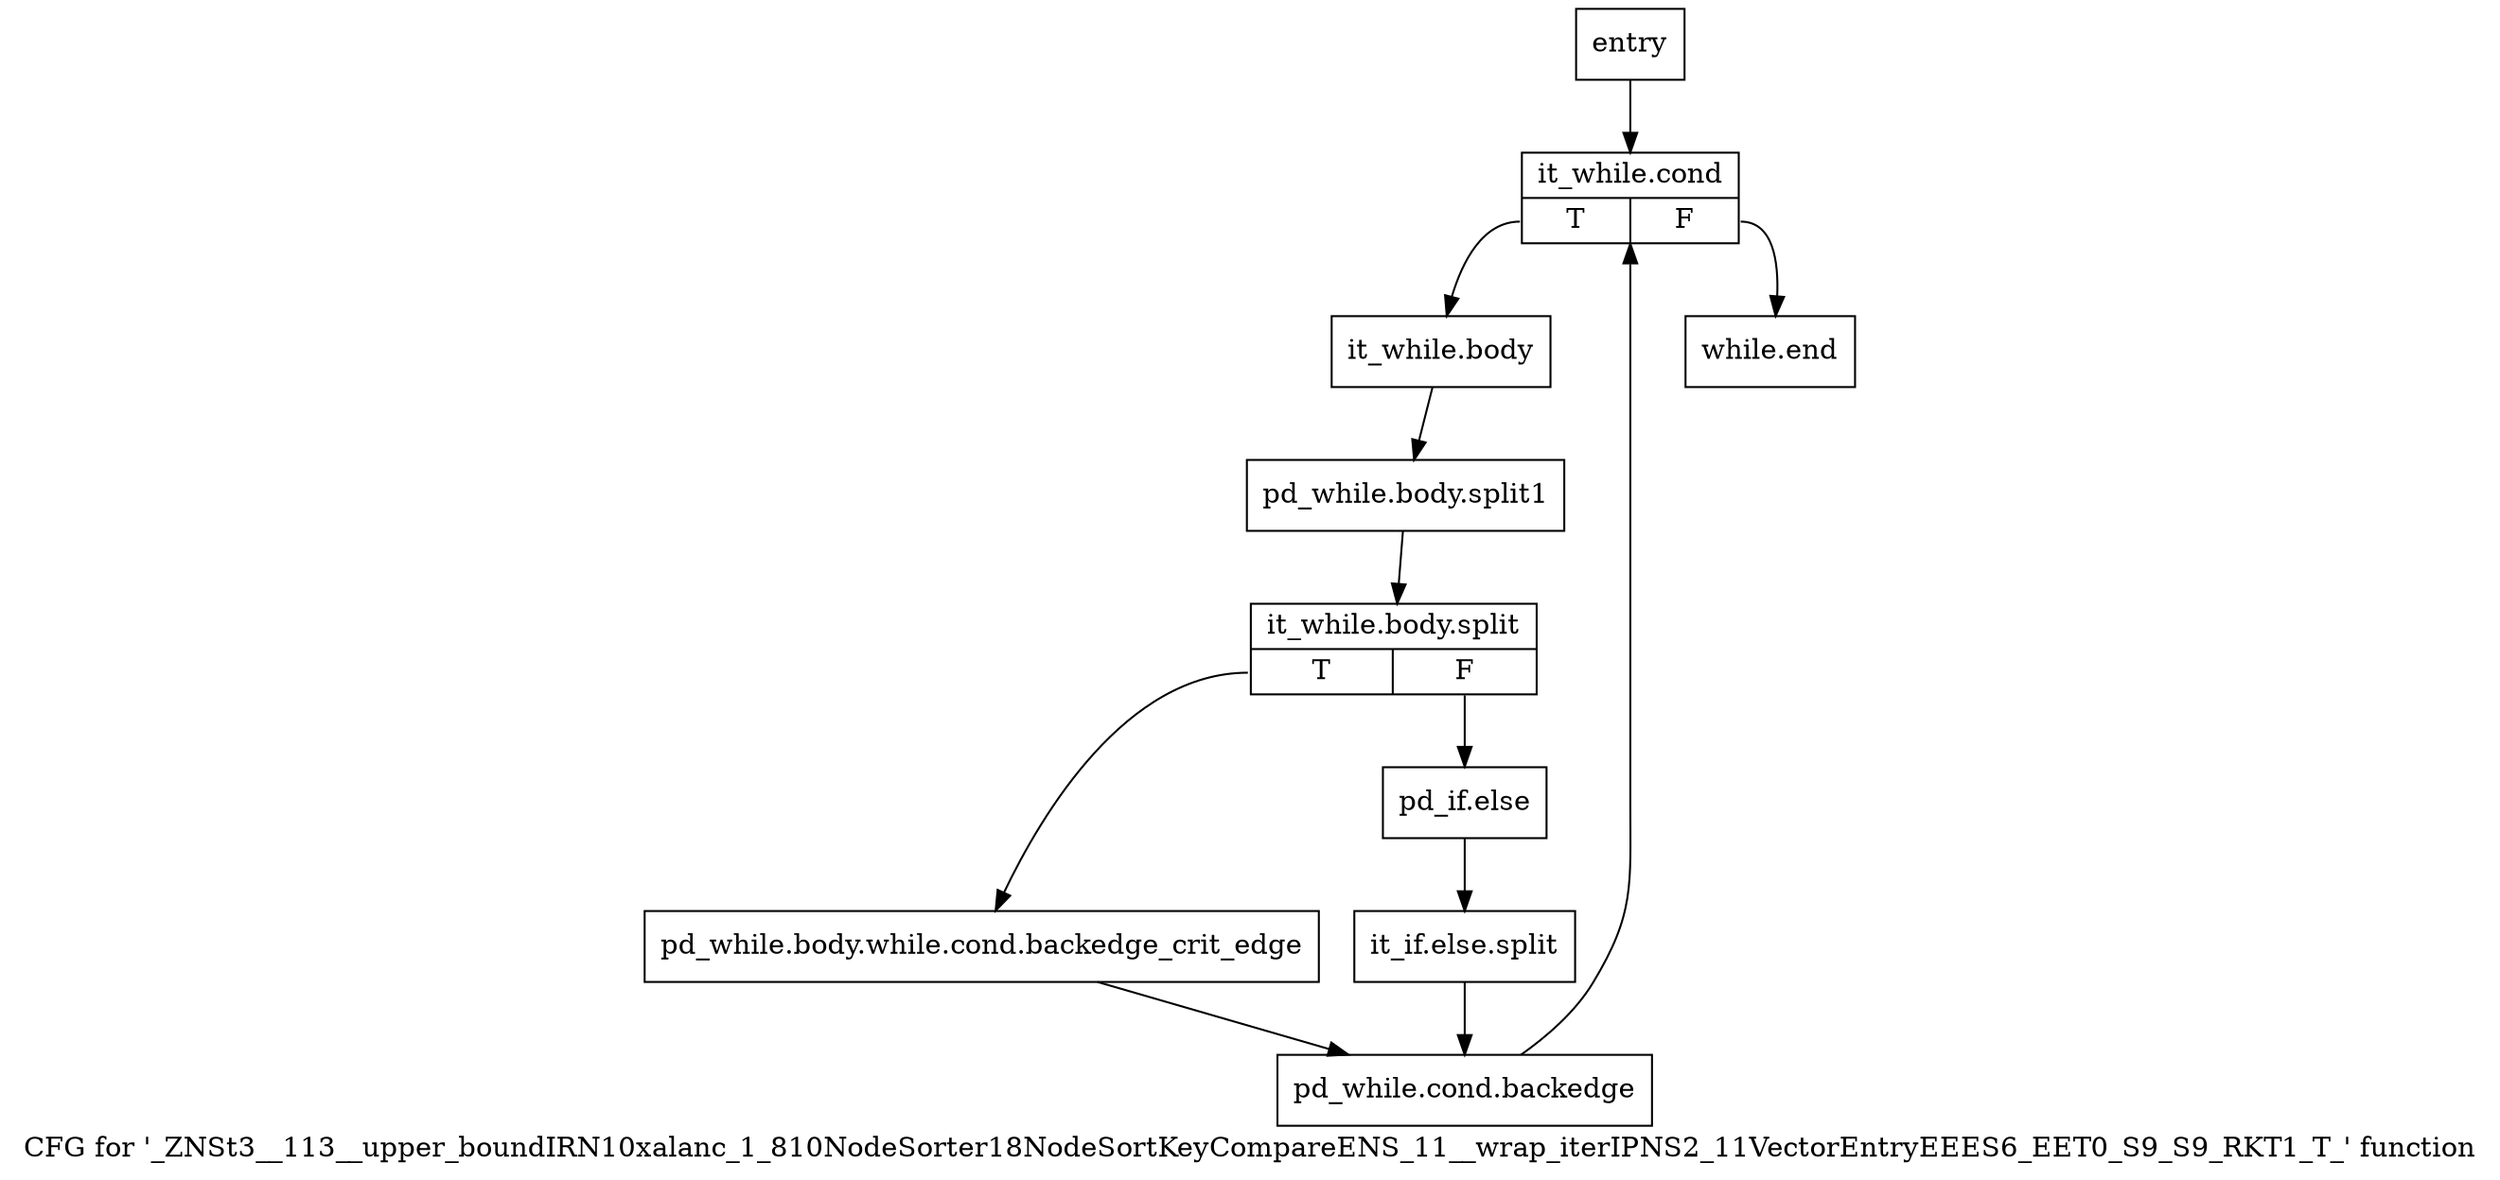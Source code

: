 digraph "CFG for '_ZNSt3__113__upper_boundIRN10xalanc_1_810NodeSorter18NodeSortKeyCompareENS_11__wrap_iterIPNS2_11VectorEntryEEES6_EET0_S9_S9_RKT1_T_' function" {
	label="CFG for '_ZNSt3__113__upper_boundIRN10xalanc_1_810NodeSorter18NodeSortKeyCompareENS_11__wrap_iterIPNS2_11VectorEntryEEES6_EET0_S9_S9_RKT1_T_' function";

	Node0x76f6600 [shape=record,label="{entry}"];
	Node0x76f6600 -> Node0x76f6650;
	Node0x76f6650 [shape=record,label="{it_while.cond|{<s0>T|<s1>F}}"];
	Node0x76f6650:s0 -> Node0x76f66a0;
	Node0x76f6650:s1 -> Node0x76f67e0;
	Node0x76f66a0 [shape=record,label="{it_while.body}"];
	Node0x76f66a0 -> Node0xc184c50;
	Node0xc184c50 [shape=record,label="{pd_while.body.split1}"];
	Node0xc184c50 -> Node0xc184f70;
	Node0xc184f70 [shape=record,label="{it_while.body.split|{<s0>T|<s1>F}}"];
	Node0xc184f70:s0 -> Node0x76f66f0;
	Node0xc184f70:s1 -> Node0x76f6790;
	Node0x76f66f0 [shape=record,label="{pd_while.body.while.cond.backedge_crit_edge}"];
	Node0x76f66f0 -> Node0x76f6740;
	Node0x76f6740 [shape=record,label="{pd_while.cond.backedge}"];
	Node0x76f6740 -> Node0x76f6650;
	Node0x76f6790 [shape=record,label="{pd_if.else}"];
	Node0x76f6790 -> Node0xc184a70;
	Node0xc184a70 [shape=record,label="{it_if.else.split}"];
	Node0xc184a70 -> Node0x76f6740;
	Node0x76f67e0 [shape=record,label="{while.end}"];
}
